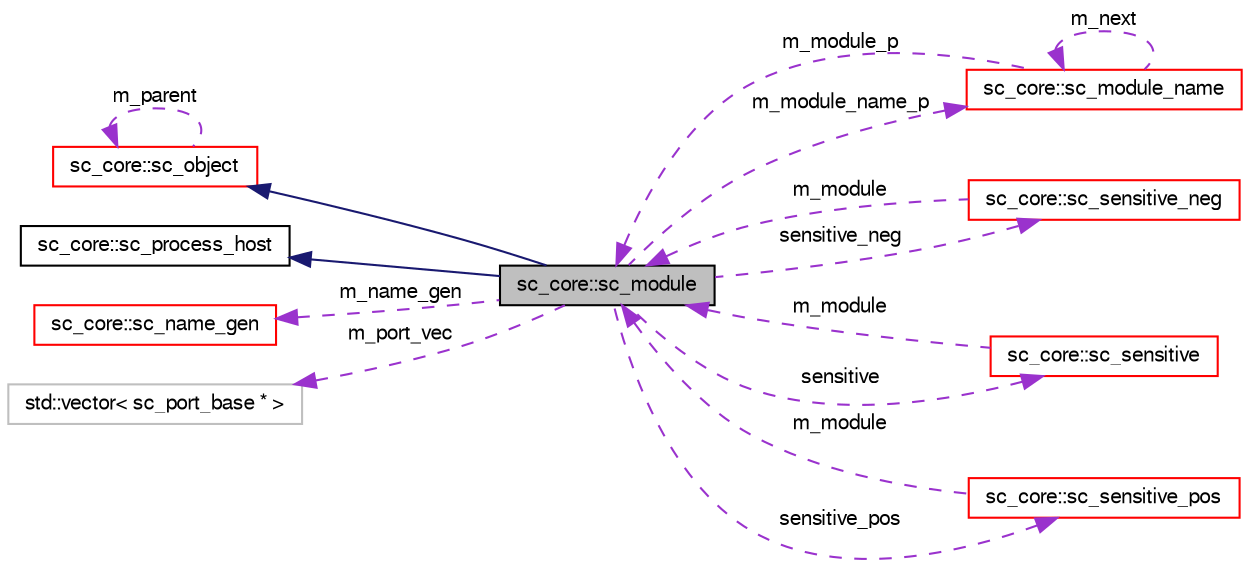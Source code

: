 digraph G
{
  edge [fontname="FreeSans",fontsize="10",labelfontname="FreeSans",labelfontsize="10"];
  node [fontname="FreeSans",fontsize="10",shape=record];
  rankdir=LR;
  Node1 [label="sc_core::sc_module",height=0.2,width=0.4,color="black", fillcolor="grey75", style="filled" fontcolor="black"];
  Node2 -> Node1 [dir=back,color="midnightblue",fontsize="10",style="solid",fontname="FreeSans"];
  Node2 [label="sc_core::sc_object",height=0.2,width=0.4,color="red", fillcolor="white", style="filled",URL="$a00134.html"];
  Node2 -> Node2 [dir=back,color="darkorchid3",fontsize="10",style="dashed",label="m_parent",fontname="FreeSans"];
  Node3 -> Node1 [dir=back,color="midnightblue",fontsize="10",style="solid",fontname="FreeSans"];
  Node3 [label="sc_core::sc_process_host",height=0.2,width=0.4,color="black", fillcolor="white", style="filled",URL="$a00160.html"];
  Node4 -> Node1 [dir=back,color="darkorchid3",fontsize="10",style="dashed",label="m_module_name_p",fontname="FreeSans"];
  Node4 [label="sc_core::sc_module_name",height=0.2,width=0.4,color="red", fillcolor="white", style="filled",URL="$a00127.html"];
  Node4 -> Node4 [dir=back,color="darkorchid3",fontsize="10",style="dashed",label="m_next",fontname="FreeSans"];
  Node1 -> Node4 [dir=back,color="darkorchid3",fontsize="10",style="dashed",label="m_module_p",fontname="FreeSans"];
  Node5 -> Node1 [dir=back,color="darkorchid3",fontsize="10",style="dashed",label="m_name_gen",fontname="FreeSans"];
  Node5 [label="sc_core::sc_name_gen",height=0.2,width=0.4,color="red", fillcolor="white", style="filled",URL="$a00133.html"];
  Node6 -> Node1 [dir=back,color="darkorchid3",fontsize="10",style="dashed",label="sensitive_neg",fontname="FreeSans"];
  Node6 [label="sc_core::sc_sensitive_neg",height=0.2,width=0.4,color="red", fillcolor="white", style="filled",URL="$a00183.html"];
  Node1 -> Node6 [dir=back,color="darkorchid3",fontsize="10",style="dashed",label="m_module",fontname="FreeSans"];
  Node7 -> Node1 [dir=back,color="darkorchid3",fontsize="10",style="dashed",label="m_port_vec",fontname="FreeSans"];
  Node7 [label="std::vector\< sc_port_base * \>",height=0.2,width=0.4,color="grey75", fillcolor="white", style="filled"];
  Node8 -> Node1 [dir=back,color="darkorchid3",fontsize="10",style="dashed",label="sensitive",fontname="FreeSans"];
  Node8 [label="sc_core::sc_sensitive",height=0.2,width=0.4,color="red", fillcolor="white", style="filled",URL="$a00182.html"];
  Node1 -> Node8 [dir=back,color="darkorchid3",fontsize="10",style="dashed",label="m_module",fontname="FreeSans"];
  Node9 -> Node1 [dir=back,color="darkorchid3",fontsize="10",style="dashed",label="sensitive_pos",fontname="FreeSans"];
  Node9 [label="sc_core::sc_sensitive_pos",height=0.2,width=0.4,color="red", fillcolor="white", style="filled",URL="$a00184.html"];
  Node1 -> Node9 [dir=back,color="darkorchid3",fontsize="10",style="dashed",label="m_module",fontname="FreeSans"];
}
